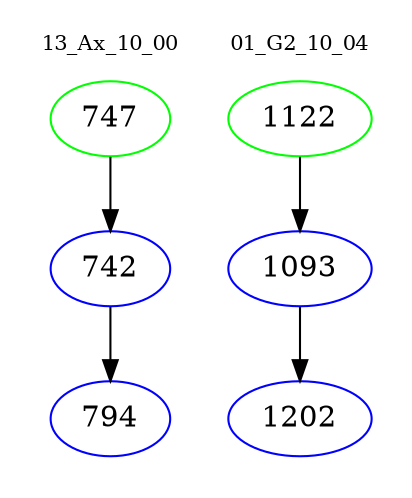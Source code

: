 digraph{
subgraph cluster_0 {
color = white
label = "13_Ax_10_00";
fontsize=10;
T0_747 [label="747", color="green"]
T0_747 -> T0_742 [color="black"]
T0_742 [label="742", color="blue"]
T0_742 -> T0_794 [color="black"]
T0_794 [label="794", color="blue"]
}
subgraph cluster_1 {
color = white
label = "01_G2_10_04";
fontsize=10;
T1_1122 [label="1122", color="green"]
T1_1122 -> T1_1093 [color="black"]
T1_1093 [label="1093", color="blue"]
T1_1093 -> T1_1202 [color="black"]
T1_1202 [label="1202", color="blue"]
}
}
